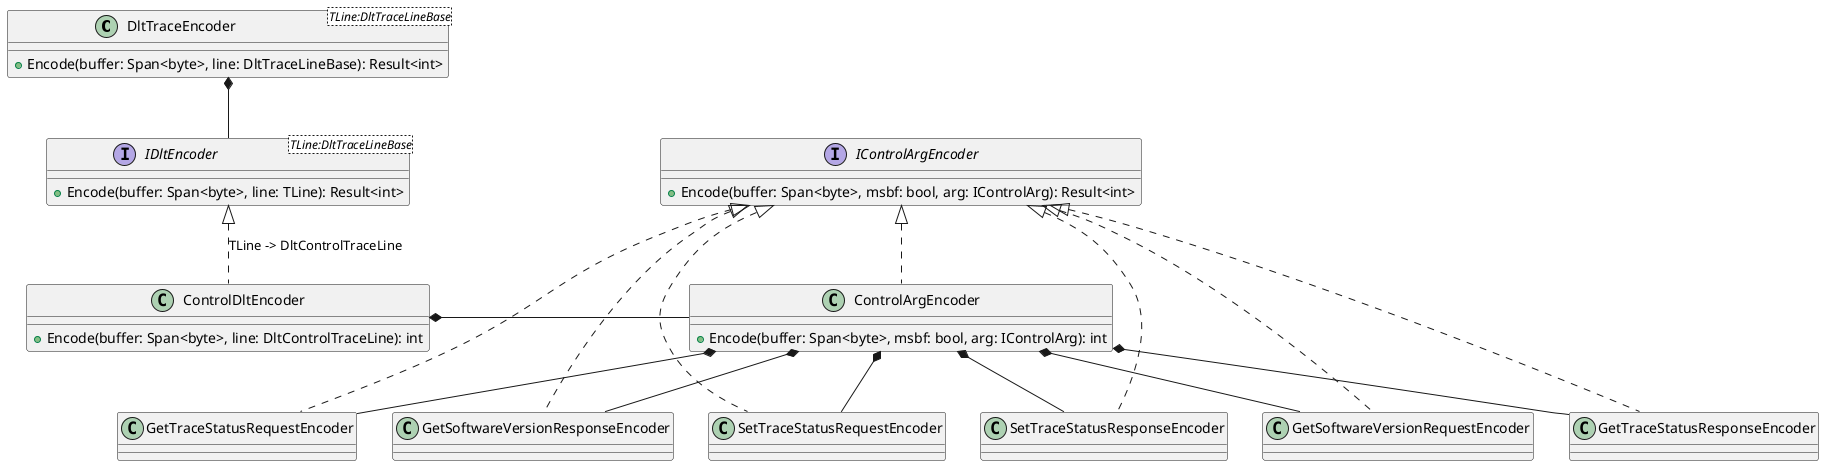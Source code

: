@startuml DLT.WriterControl

class DltTraceEncoder<TLine:DltTraceLineBase> {
    +Encode(buffer: Span<byte>, line: DltTraceLineBase): Result<int>
}

interface IDltEncoder<TLine:DltTraceLineBase> {
   +Encode(buffer: Span<byte>, line: TLine): Result<int>
}
DltTraceEncoder *-d- IDltEncoder

class ControlDltEncoder {
   +Encode(buffer: Span<byte>, line: DltControlTraceLine): int
}
IDltEncoder <|.d. ControlDltEncoder : TLine -> DltControlTraceLine

interface IControlArgEncoder {
    +Encode(buffer: Span<byte>, msbf: bool, arg: IControlArg): Result<int>
}

class ControlArgEncoder {
    +Encode(buffer: Span<byte>, msbf: bool, arg: IControlArg): int
}
IControlArgEncoder <|.d. ControlArgEncoder
ControlDltEncoder *-r- ControlArgEncoder

class GetSoftwareVersionRequestEncoder
class GetSoftwareVersionResponseEncoder
class SetTraceStatusRequestEncoder
class SetTraceStatusResponseEncoder
class GetTraceStatusRequestEncoder
class GetTraceStatusResponseEncoder

IControlArgEncoder <|..d. GetSoftwareVersionRequestEncoder
IControlArgEncoder <|..d. GetSoftwareVersionResponseEncoder
IControlArgEncoder <|..d. SetTraceStatusRequestEncoder
IControlArgEncoder <|..d. SetTraceStatusResponseEncoder
IControlArgEncoder <|..d. GetTraceStatusRequestEncoder
IControlArgEncoder <|..d. GetTraceStatusResponseEncoder

ControlArgEncoder *-d- GetSoftwareVersionRequestEncoder
ControlArgEncoder *-d- GetSoftwareVersionResponseEncoder
ControlArgEncoder *-d- SetTraceStatusRequestEncoder
ControlArgEncoder *-d- SetTraceStatusResponseEncoder
ControlArgEncoder *-d- GetTraceStatusRequestEncoder
ControlArgEncoder *-d- GetTraceStatusResponseEncoder

@enduml